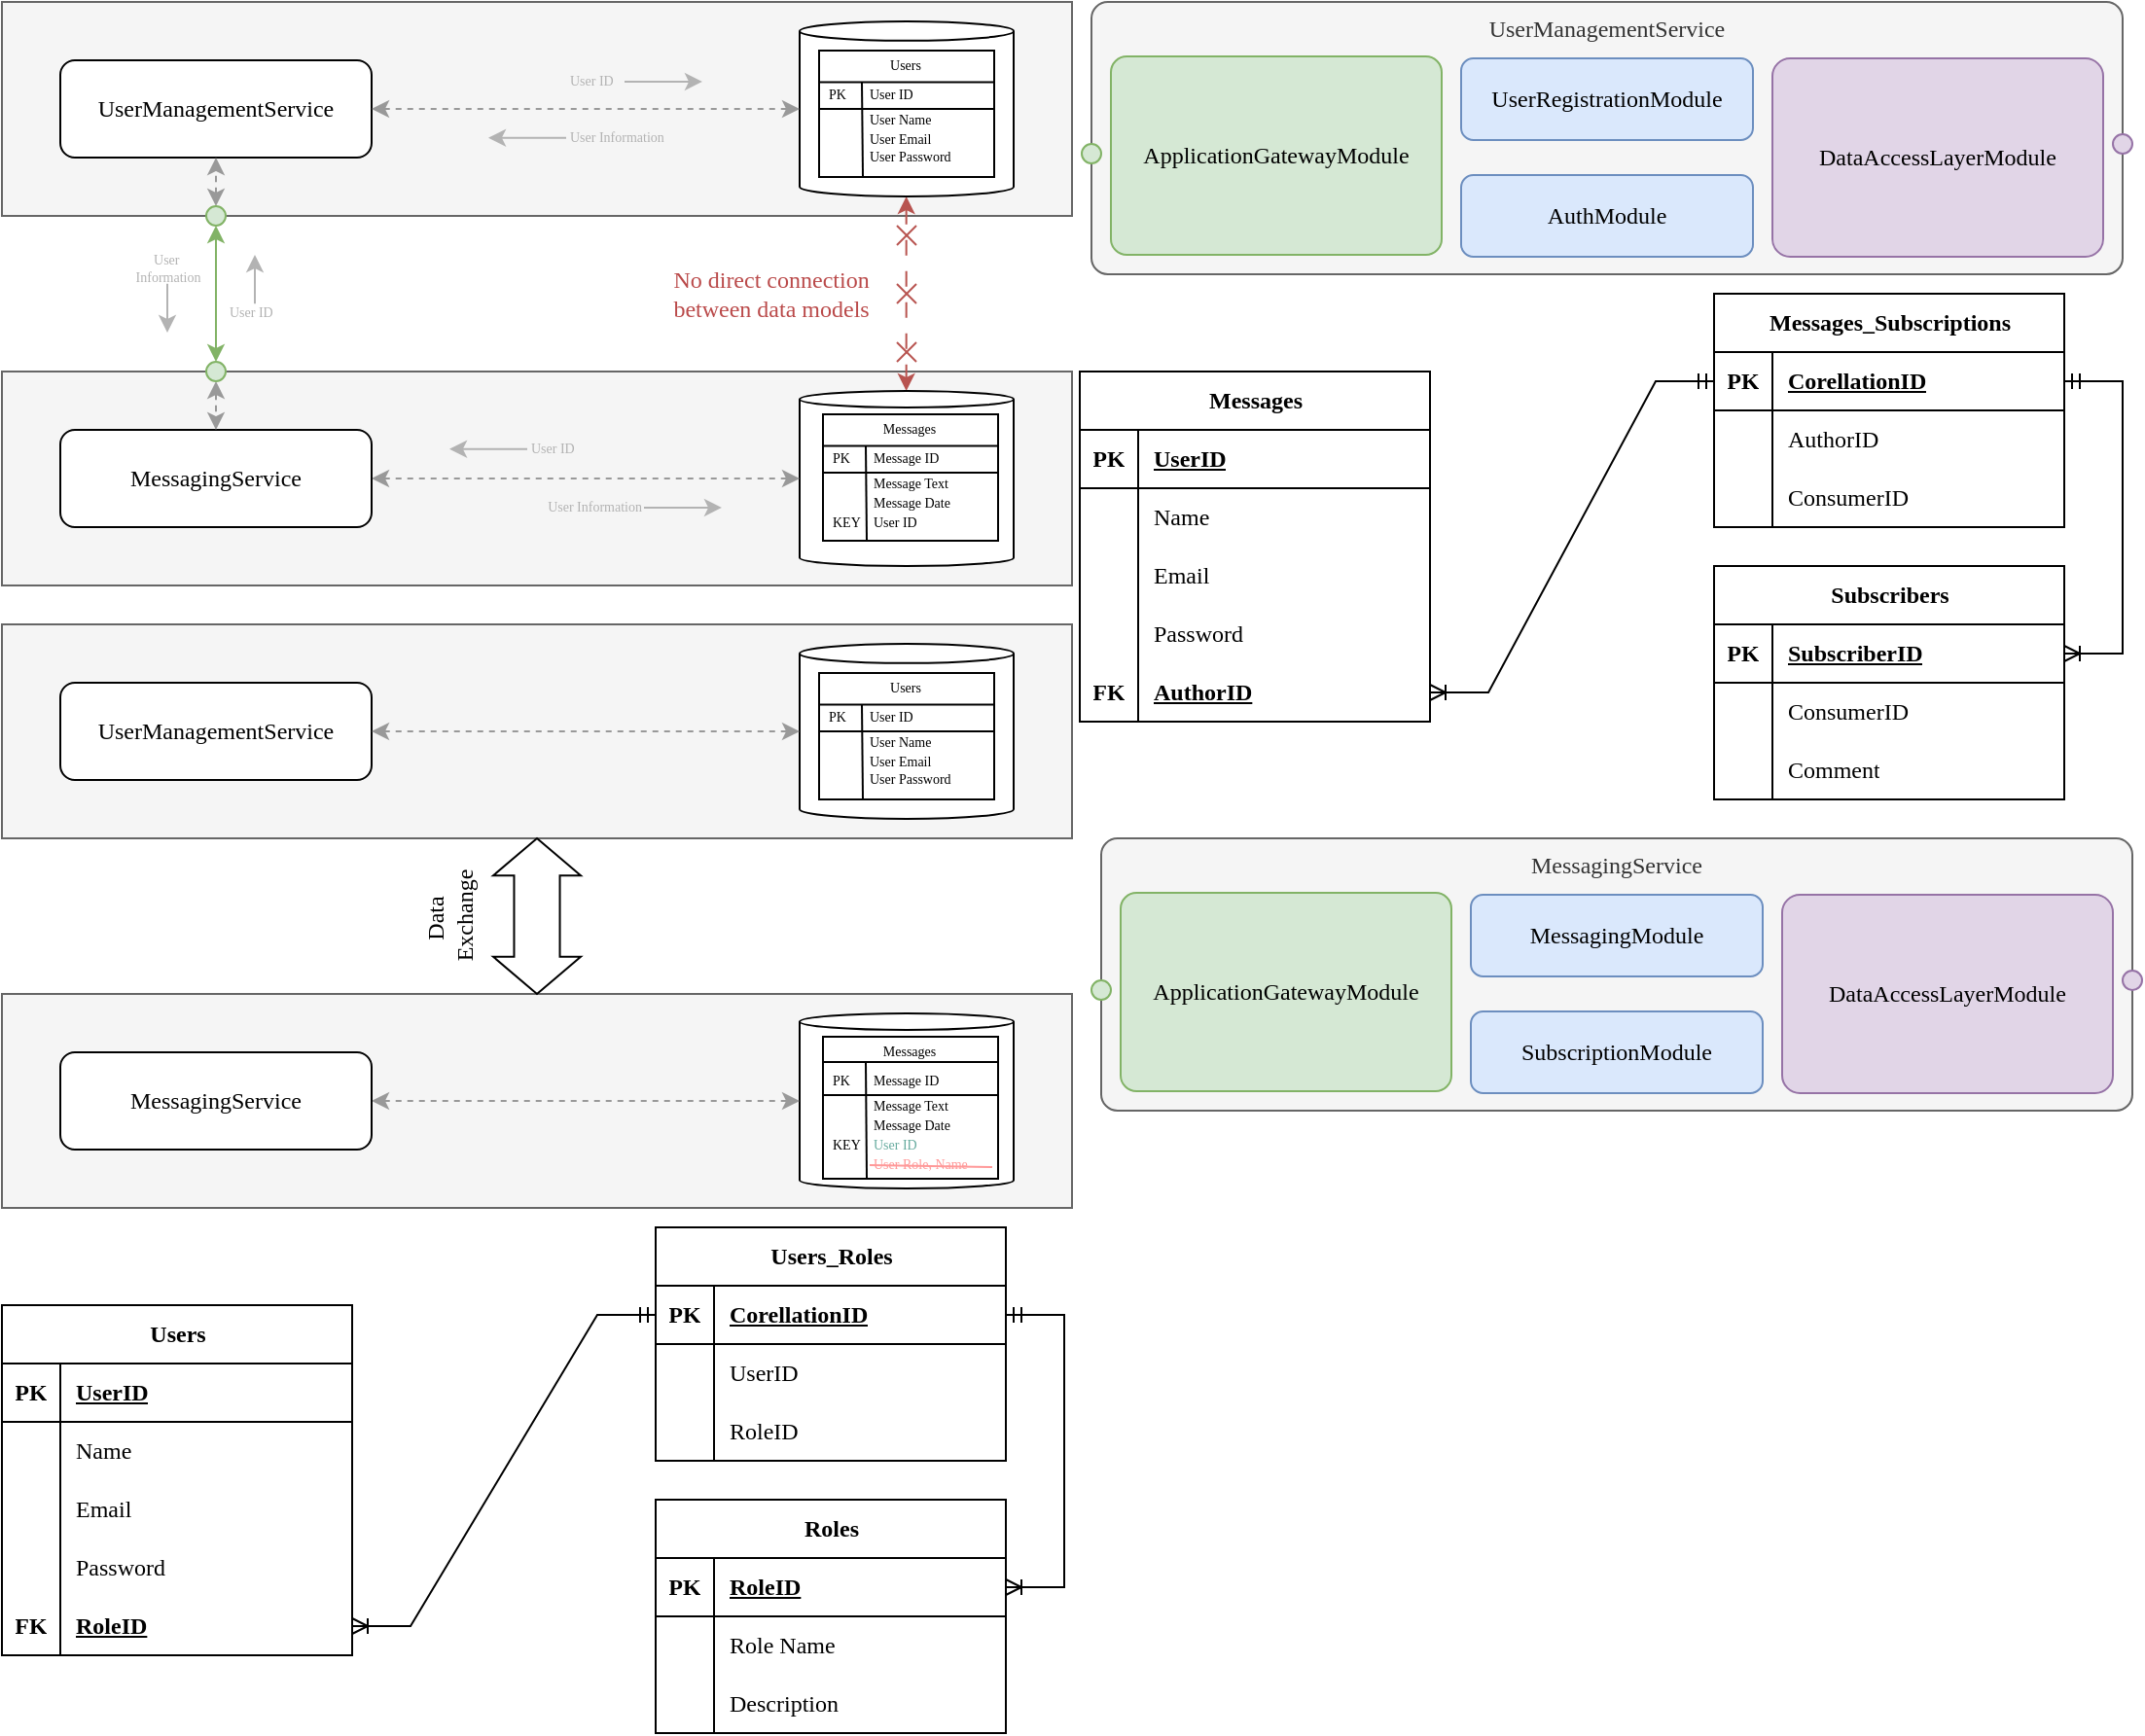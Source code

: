 <mxfile version="24.5.3" type="device">
  <diagram name="Page-1" id="G7e4yzpGS1BnXau_BBzK">
    <mxGraphModel dx="957" dy="579" grid="1" gridSize="10" guides="1" tooltips="1" connect="1" arrows="1" fold="1" page="1" pageScale="1" pageWidth="1100" pageHeight="850" math="0" shadow="0">
      <root>
        <mxCell id="0" />
        <mxCell id="1" parent="0" />
        <mxCell id="PNOM8t6g6F2ZsMxSrsSq-2" value="" style="rounded=0;whiteSpace=wrap;html=1;fillColor=#f5f5f5;fontColor=#333333;strokeColor=#666666;fontFamily=Styrene B Trial;" vertex="1" parent="1">
          <mxGeometry width="550" height="110" as="geometry" />
        </mxCell>
        <mxCell id="PNOM8t6g6F2ZsMxSrsSq-3" value="" style="rounded=0;whiteSpace=wrap;html=1;fillColor=#f5f5f5;fontColor=#333333;strokeColor=#666666;fontFamily=Styrene B Trial;" vertex="1" parent="1">
          <mxGeometry y="190" width="550" height="110" as="geometry" />
        </mxCell>
        <mxCell id="PNOM8t6g6F2ZsMxSrsSq-10" style="edgeStyle=orthogonalEdgeStyle;rounded=0;orthogonalLoop=1;jettySize=auto;html=1;startArrow=classic;startFill=1;dashed=1;dashPattern=8 8;fillColor=#f8cecc;strokeColor=#b85450;fontFamily=Styrene B Trial;" edge="1" parent="1">
          <mxGeometry relative="1" as="geometry">
            <mxPoint x="464.83" y="100" as="sourcePoint" />
            <mxPoint x="464.83" y="200" as="targetPoint" />
          </mxGeometry>
        </mxCell>
        <mxCell id="PNOM8t6g6F2ZsMxSrsSq-4" value="" style="shape=cylinder3;whiteSpace=wrap;html=1;boundedLbl=1;backgroundOutline=1;size=4.966;fontFamily=Styrene B Trial;" vertex="1" parent="1">
          <mxGeometry x="410" y="10" width="110" height="90" as="geometry" />
        </mxCell>
        <mxCell id="PNOM8t6g6F2ZsMxSrsSq-5" value="" style="shape=cylinder3;whiteSpace=wrap;html=1;boundedLbl=1;backgroundOutline=1;size=4.276;fontFamily=Styrene B Trial;" vertex="1" parent="1">
          <mxGeometry x="410" y="200" width="110" height="90" as="geometry" />
        </mxCell>
        <mxCell id="PNOM8t6g6F2ZsMxSrsSq-6" value="UserManagementService" style="rounded=1;whiteSpace=wrap;html=1;fontFamily=Styrene B Trial;" vertex="1" parent="1">
          <mxGeometry x="30" y="30" width="160" height="50" as="geometry" />
        </mxCell>
        <mxCell id="PNOM8t6g6F2ZsMxSrsSq-8" style="edgeStyle=orthogonalEdgeStyle;rounded=0;orthogonalLoop=1;jettySize=auto;html=1;startArrow=classic;startFill=1;fontFamily=Styrene B Trial;fillColor=#f5f5f5;strokeColor=#999999;dashed=1;" edge="1" parent="1" source="PNOM8t6g6F2ZsMxSrsSq-7" target="PNOM8t6g6F2ZsMxSrsSq-5">
          <mxGeometry relative="1" as="geometry" />
        </mxCell>
        <mxCell id="PNOM8t6g6F2ZsMxSrsSq-7" value="MessagingService" style="rounded=1;whiteSpace=wrap;html=1;fontFamily=Styrene B Trial;" vertex="1" parent="1">
          <mxGeometry x="30" y="220" width="160" height="50" as="geometry" />
        </mxCell>
        <mxCell id="PNOM8t6g6F2ZsMxSrsSq-9" style="edgeStyle=orthogonalEdgeStyle;rounded=0;orthogonalLoop=1;jettySize=auto;html=1;entryX=0;entryY=0.5;entryDx=0;entryDy=0;entryPerimeter=0;startArrow=classic;startFill=1;fontFamily=Styrene B Trial;fillColor=#f5f5f5;strokeColor=#999999;dashed=1;" edge="1" parent="1" source="PNOM8t6g6F2ZsMxSrsSq-6" target="PNOM8t6g6F2ZsMxSrsSq-4">
          <mxGeometry relative="1" as="geometry" />
        </mxCell>
        <mxCell id="PNOM8t6g6F2ZsMxSrsSq-13" value="" style="group;fillColor=none;strokeColor=none;fontFamily=Styrene B Trial;" vertex="1" connectable="0" parent="1">
          <mxGeometry x="460" y="115" width="10" height="10" as="geometry" />
        </mxCell>
        <mxCell id="PNOM8t6g6F2ZsMxSrsSq-11" value="" style="endArrow=none;html=1;rounded=0;fillColor=#f8cecc;strokeColor=#b85450;fontFamily=Styrene B Trial;" edge="1" parent="PNOM8t6g6F2ZsMxSrsSq-13">
          <mxGeometry width="50" height="50" relative="1" as="geometry">
            <mxPoint y="10" as="sourcePoint" />
            <mxPoint x="10" as="targetPoint" />
            <Array as="points">
              <mxPoint y="10" />
            </Array>
          </mxGeometry>
        </mxCell>
        <mxCell id="PNOM8t6g6F2ZsMxSrsSq-12" value="" style="endArrow=none;html=1;rounded=0;fillColor=#f8cecc;strokeColor=#b85450;fontFamily=Styrene B Trial;" edge="1" parent="PNOM8t6g6F2ZsMxSrsSq-13">
          <mxGeometry width="50" height="50" relative="1" as="geometry">
            <mxPoint as="sourcePoint" />
            <mxPoint x="10" y="10" as="targetPoint" />
          </mxGeometry>
        </mxCell>
        <mxCell id="PNOM8t6g6F2ZsMxSrsSq-14" value="" style="group;fillColor=none;strokeColor=none;fontFamily=Styrene B Trial;" vertex="1" connectable="0" parent="1">
          <mxGeometry x="460" y="145" width="10" height="10" as="geometry" />
        </mxCell>
        <mxCell id="PNOM8t6g6F2ZsMxSrsSq-15" value="" style="endArrow=none;html=1;rounded=0;fillColor=#f8cecc;strokeColor=#b85450;fontFamily=Styrene B Trial;" edge="1" parent="PNOM8t6g6F2ZsMxSrsSq-14">
          <mxGeometry width="50" height="50" relative="1" as="geometry">
            <mxPoint y="10" as="sourcePoint" />
            <mxPoint x="10" as="targetPoint" />
            <Array as="points">
              <mxPoint y="10" />
            </Array>
          </mxGeometry>
        </mxCell>
        <mxCell id="PNOM8t6g6F2ZsMxSrsSq-16" value="" style="endArrow=none;html=1;rounded=0;fillColor=#f8cecc;strokeColor=#b85450;fontFamily=Styrene B Trial;" edge="1" parent="PNOM8t6g6F2ZsMxSrsSq-14">
          <mxGeometry width="50" height="50" relative="1" as="geometry">
            <mxPoint as="sourcePoint" />
            <mxPoint x="10" y="10" as="targetPoint" />
          </mxGeometry>
        </mxCell>
        <mxCell id="PNOM8t6g6F2ZsMxSrsSq-17" value="" style="group;fillColor=none;strokeColor=none;fontFamily=Styrene B Trial;" vertex="1" connectable="0" parent="1">
          <mxGeometry x="460" y="175" width="10" height="10" as="geometry" />
        </mxCell>
        <mxCell id="PNOM8t6g6F2ZsMxSrsSq-18" value="" style="endArrow=none;html=1;rounded=0;fillColor=#f8cecc;strokeColor=#b85450;fontFamily=Styrene B Trial;" edge="1" parent="PNOM8t6g6F2ZsMxSrsSq-17">
          <mxGeometry width="50" height="50" relative="1" as="geometry">
            <mxPoint y="10" as="sourcePoint" />
            <mxPoint x="10" as="targetPoint" />
            <Array as="points">
              <mxPoint y="10" />
            </Array>
          </mxGeometry>
        </mxCell>
        <mxCell id="PNOM8t6g6F2ZsMxSrsSq-19" value="" style="endArrow=none;html=1;rounded=0;fillColor=#f8cecc;strokeColor=#b85450;fontFamily=Styrene B Trial;" edge="1" parent="PNOM8t6g6F2ZsMxSrsSq-17">
          <mxGeometry width="50" height="50" relative="1" as="geometry">
            <mxPoint as="sourcePoint" />
            <mxPoint x="10" y="10" as="targetPoint" />
          </mxGeometry>
        </mxCell>
        <mxCell id="PNOM8t6g6F2ZsMxSrsSq-20" value="&lt;font&gt;No direct connection&lt;/font&gt;&lt;div&gt;&lt;font&gt;between data models&lt;/font&gt;&lt;/div&gt;" style="text;html=1;align=center;verticalAlign=middle;resizable=0;points=[];autosize=1;strokeColor=none;fillColor=none;fontColor=#BA4A4A;fontFamily=Styrene B Trial;" vertex="1" parent="1">
          <mxGeometry x="320" y="130" width="150" height="40" as="geometry" />
        </mxCell>
        <mxCell id="PNOM8t6g6F2ZsMxSrsSq-72" style="edgeStyle=orthogonalEdgeStyle;rounded=0;orthogonalLoop=1;jettySize=auto;html=1;entryX=0.5;entryY=0;entryDx=0;entryDy=0;startArrow=classic;startFill=1;fillColor=#d5e8d4;strokeColor=#82b366;" edge="1" parent="1" source="PNOM8t6g6F2ZsMxSrsSq-21" target="PNOM8t6g6F2ZsMxSrsSq-22">
          <mxGeometry relative="1" as="geometry" />
        </mxCell>
        <mxCell id="PNOM8t6g6F2ZsMxSrsSq-74" style="edgeStyle=orthogonalEdgeStyle;rounded=0;orthogonalLoop=1;jettySize=auto;html=1;entryX=0.5;entryY=1;entryDx=0;entryDy=0;dashed=1;startArrow=classic;startFill=1;fillColor=#f5f5f5;strokeColor=#999999;" edge="1" parent="1" source="PNOM8t6g6F2ZsMxSrsSq-21" target="PNOM8t6g6F2ZsMxSrsSq-6">
          <mxGeometry relative="1" as="geometry" />
        </mxCell>
        <mxCell id="PNOM8t6g6F2ZsMxSrsSq-21" value="" style="ellipse;whiteSpace=wrap;html=1;aspect=fixed;fontFamily=Styrene B Trial;fillColor=#d5e8d4;strokeColor=#82b366;" vertex="1" parent="1">
          <mxGeometry x="105" y="105" width="10" height="10" as="geometry" />
        </mxCell>
        <mxCell id="PNOM8t6g6F2ZsMxSrsSq-73" style="edgeStyle=orthogonalEdgeStyle;rounded=0;orthogonalLoop=1;jettySize=auto;html=1;dashed=1;startArrow=classic;startFill=1;fillColor=#f5f5f5;strokeColor=#999999;" edge="1" parent="1" source="PNOM8t6g6F2ZsMxSrsSq-22" target="PNOM8t6g6F2ZsMxSrsSq-7">
          <mxGeometry relative="1" as="geometry" />
        </mxCell>
        <mxCell id="PNOM8t6g6F2ZsMxSrsSq-22" value="" style="ellipse;whiteSpace=wrap;html=1;aspect=fixed;fontFamily=Styrene B Trial;fillColor=#d5e8d4;strokeColor=#82b366;" vertex="1" parent="1">
          <mxGeometry x="105" y="185" width="10" height="10" as="geometry" />
        </mxCell>
        <mxCell id="PNOM8t6g6F2ZsMxSrsSq-50" value="" style="rounded=0;whiteSpace=wrap;html=1;" vertex="1" parent="1">
          <mxGeometry x="420" y="25" width="90" height="65" as="geometry" />
        </mxCell>
        <mxCell id="PNOM8t6g6F2ZsMxSrsSq-52" value="" style="endArrow=none;html=1;rounded=0;exitX=0.25;exitY=1;exitDx=0;exitDy=0;" edge="1" parent="1" source="PNOM8t6g6F2ZsMxSrsSq-50">
          <mxGeometry width="50" height="50" relative="1" as="geometry">
            <mxPoint x="370" y="190" as="sourcePoint" />
            <mxPoint x="442" y="41" as="targetPoint" />
          </mxGeometry>
        </mxCell>
        <mxCell id="PNOM8t6g6F2ZsMxSrsSq-53" value="" style="endArrow=none;html=1;rounded=0;entryX=0;entryY=0.25;entryDx=0;entryDy=0;exitX=1;exitY=0.25;exitDx=0;exitDy=0;" edge="1" parent="1" source="PNOM8t6g6F2ZsMxSrsSq-50" target="PNOM8t6g6F2ZsMxSrsSq-50">
          <mxGeometry width="50" height="50" relative="1" as="geometry">
            <mxPoint x="453" y="100" as="sourcePoint" />
            <mxPoint x="453" y="35" as="targetPoint" />
          </mxGeometry>
        </mxCell>
        <mxCell id="PNOM8t6g6F2ZsMxSrsSq-54" value="" style="endArrow=none;html=1;rounded=0;entryX=0;entryY=0.25;entryDx=0;entryDy=0;exitX=1;exitY=0.25;exitDx=0;exitDy=0;" edge="1" parent="1">
          <mxGeometry width="50" height="50" relative="1" as="geometry">
            <mxPoint x="510" y="54.97" as="sourcePoint" />
            <mxPoint x="420" y="54.97" as="targetPoint" />
          </mxGeometry>
        </mxCell>
        <mxCell id="PNOM8t6g6F2ZsMxSrsSq-55" value="Users" style="text;html=1;align=center;verticalAlign=middle;resizable=0;points=[];autosize=1;strokeColor=none;fillColor=none;fontSize=7;fontFamily=Styrene B Trial;" vertex="1" parent="1">
          <mxGeometry x="444" y="23" width="40" height="20" as="geometry" />
        </mxCell>
        <mxCell id="PNOM8t6g6F2ZsMxSrsSq-56" value="User ID" style="text;html=1;align=left;verticalAlign=middle;resizable=0;points=[];autosize=1;strokeColor=none;fillColor=none;fontSize=7;fontFamily=Styrene B Trial;" vertex="1" parent="1">
          <mxGeometry x="444" y="38" width="50" height="20" as="geometry" />
        </mxCell>
        <mxCell id="PNOM8t6g6F2ZsMxSrsSq-57" value="User Name" style="text;html=1;align=left;verticalAlign=middle;resizable=0;points=[];autosize=1;strokeColor=none;fillColor=none;fontSize=7;fontFamily=Styrene B Trial;" vertex="1" parent="1">
          <mxGeometry x="444" y="51" width="60" height="20" as="geometry" />
        </mxCell>
        <mxCell id="PNOM8t6g6F2ZsMxSrsSq-58" value="User Email" style="text;html=1;align=left;verticalAlign=middle;resizable=0;points=[];autosize=1;strokeColor=none;fillColor=none;fontSize=7;fontFamily=Styrene B Trial;" vertex="1" parent="1">
          <mxGeometry x="444" y="61" width="60" height="20" as="geometry" />
        </mxCell>
        <mxCell id="PNOM8t6g6F2ZsMxSrsSq-59" value="User Password" style="text;html=1;align=left;verticalAlign=middle;resizable=0;points=[];autosize=1;strokeColor=none;fillColor=none;fontSize=7;fontFamily=Styrene B Trial;" vertex="1" parent="1">
          <mxGeometry x="444" y="70" width="80" height="20" as="geometry" />
        </mxCell>
        <mxCell id="PNOM8t6g6F2ZsMxSrsSq-60" value="PK" style="text;html=1;align=left;verticalAlign=middle;resizable=0;points=[];autosize=1;strokeColor=none;fillColor=none;fontSize=7;fontFamily=Styrene B Trial;" vertex="1" parent="1">
          <mxGeometry x="423" y="38" width="30" height="20" as="geometry" />
        </mxCell>
        <mxCell id="PNOM8t6g6F2ZsMxSrsSq-61" value="" style="rounded=0;whiteSpace=wrap;html=1;" vertex="1" parent="1">
          <mxGeometry x="422" y="212" width="90" height="65" as="geometry" />
        </mxCell>
        <mxCell id="PNOM8t6g6F2ZsMxSrsSq-62" value="" style="endArrow=none;html=1;rounded=0;exitX=0.25;exitY=1;exitDx=0;exitDy=0;" edge="1" parent="1" source="PNOM8t6g6F2ZsMxSrsSq-61">
          <mxGeometry width="50" height="50" relative="1" as="geometry">
            <mxPoint x="372" y="377" as="sourcePoint" />
            <mxPoint x="444" y="228" as="targetPoint" />
          </mxGeometry>
        </mxCell>
        <mxCell id="PNOM8t6g6F2ZsMxSrsSq-63" value="" style="endArrow=none;html=1;rounded=0;entryX=0;entryY=0.25;entryDx=0;entryDy=0;exitX=1;exitY=0.25;exitDx=0;exitDy=0;" edge="1" parent="1" source="PNOM8t6g6F2ZsMxSrsSq-61" target="PNOM8t6g6F2ZsMxSrsSq-61">
          <mxGeometry width="50" height="50" relative="1" as="geometry">
            <mxPoint x="455" y="287" as="sourcePoint" />
            <mxPoint x="455" y="222" as="targetPoint" />
          </mxGeometry>
        </mxCell>
        <mxCell id="PNOM8t6g6F2ZsMxSrsSq-64" value="" style="endArrow=none;html=1;rounded=0;entryX=0;entryY=0.25;entryDx=0;entryDy=0;exitX=1;exitY=0.25;exitDx=0;exitDy=0;" edge="1" parent="1">
          <mxGeometry width="50" height="50" relative="1" as="geometry">
            <mxPoint x="512" y="241.97" as="sourcePoint" />
            <mxPoint x="422" y="241.97" as="targetPoint" />
          </mxGeometry>
        </mxCell>
        <mxCell id="PNOM8t6g6F2ZsMxSrsSq-65" value="Messages" style="text;html=1;align=center;verticalAlign=middle;resizable=0;points=[];autosize=1;strokeColor=none;fillColor=none;fontSize=7;fontFamily=Styrene B Trial;" vertex="1" parent="1">
          <mxGeometry x="436" y="210" width="60" height="20" as="geometry" />
        </mxCell>
        <mxCell id="PNOM8t6g6F2ZsMxSrsSq-66" value="Message ID" style="text;html=1;align=left;verticalAlign=middle;resizable=0;points=[];autosize=1;strokeColor=none;fillColor=none;fontSize=7;fontFamily=Styrene B Trial;" vertex="1" parent="1">
          <mxGeometry x="446" y="225" width="60" height="20" as="geometry" />
        </mxCell>
        <mxCell id="PNOM8t6g6F2ZsMxSrsSq-67" value="Message Text" style="text;html=1;align=left;verticalAlign=middle;resizable=0;points=[];autosize=1;strokeColor=none;fillColor=none;fontSize=7;fontFamily=Styrene B Trial;" vertex="1" parent="1">
          <mxGeometry x="446" y="238" width="70" height="20" as="geometry" />
        </mxCell>
        <mxCell id="PNOM8t6g6F2ZsMxSrsSq-68" value="Message Date" style="text;html=1;align=left;verticalAlign=middle;resizable=0;points=[];autosize=1;strokeColor=none;fillColor=none;fontSize=7;fontFamily=Styrene B Trial;" vertex="1" parent="1">
          <mxGeometry x="446" y="248" width="70" height="20" as="geometry" />
        </mxCell>
        <mxCell id="PNOM8t6g6F2ZsMxSrsSq-69" value="User ID" style="text;html=1;align=left;verticalAlign=middle;resizable=0;points=[];autosize=1;strokeColor=none;fillColor=none;fontSize=7;fontFamily=Styrene B Trial;" vertex="1" parent="1">
          <mxGeometry x="446" y="258" width="50" height="20" as="geometry" />
        </mxCell>
        <mxCell id="PNOM8t6g6F2ZsMxSrsSq-70" value="PK" style="text;html=1;align=left;verticalAlign=middle;resizable=0;points=[];autosize=1;strokeColor=none;fillColor=none;fontSize=7;fontFamily=Styrene B Trial;" vertex="1" parent="1">
          <mxGeometry x="425" y="225" width="30" height="20" as="geometry" />
        </mxCell>
        <mxCell id="PNOM8t6g6F2ZsMxSrsSq-71" value="KEY" style="text;html=1;align=left;verticalAlign=middle;resizable=0;points=[];autosize=1;strokeColor=none;fillColor=none;fontSize=7;fontFamily=Styrene B Trial;" vertex="1" parent="1">
          <mxGeometry x="425" y="258" width="40" height="20" as="geometry" />
        </mxCell>
        <mxCell id="PNOM8t6g6F2ZsMxSrsSq-77" value="User ID" style="text;html=1;align=left;verticalAlign=middle;resizable=0;points=[];autosize=1;strokeColor=none;fillColor=none;fontSize=7;fontFamily=Styrene B Trial;fontColor=#B3B3B3;" vertex="1" parent="1">
          <mxGeometry x="270" y="220" width="50" height="20" as="geometry" />
        </mxCell>
        <mxCell id="PNOM8t6g6F2ZsMxSrsSq-79" value="" style="endArrow=classic;html=1;rounded=0;strokeColor=#B3B3B3;" edge="1" parent="1">
          <mxGeometry width="50" height="50" relative="1" as="geometry">
            <mxPoint x="270" y="229.83" as="sourcePoint" />
            <mxPoint x="230" y="229.83" as="targetPoint" />
          </mxGeometry>
        </mxCell>
        <mxCell id="PNOM8t6g6F2ZsMxSrsSq-80" value="User ID" style="text;html=1;align=left;verticalAlign=middle;resizable=0;points=[];autosize=1;strokeColor=none;fillColor=none;fontSize=7;fontFamily=Styrene B Trial;fontColor=#B3B3B3;" vertex="1" parent="1">
          <mxGeometry x="115" y="150" width="50" height="20" as="geometry" />
        </mxCell>
        <mxCell id="PNOM8t6g6F2ZsMxSrsSq-81" value="" style="endArrow=classic;html=1;rounded=0;strokeColor=#B3B3B3;" edge="1" parent="1">
          <mxGeometry width="50" height="50" relative="1" as="geometry">
            <mxPoint x="130" y="155.17" as="sourcePoint" />
            <mxPoint x="130" y="130" as="targetPoint" />
          </mxGeometry>
        </mxCell>
        <mxCell id="PNOM8t6g6F2ZsMxSrsSq-82" value="User ID" style="text;html=1;align=left;verticalAlign=middle;resizable=0;points=[];autosize=1;strokeColor=none;fillColor=none;fontSize=7;fontFamily=Styrene B Trial;fontColor=#B3B3B3;" vertex="1" parent="1">
          <mxGeometry x="290" y="31" width="50" height="20" as="geometry" />
        </mxCell>
        <mxCell id="PNOM8t6g6F2ZsMxSrsSq-83" value="" style="endArrow=none;html=1;rounded=0;strokeColor=#B3B3B3;startArrow=classic;startFill=1;endFill=0;" edge="1" parent="1">
          <mxGeometry width="50" height="50" relative="1" as="geometry">
            <mxPoint x="360" y="40.97" as="sourcePoint" />
            <mxPoint x="320" y="40.97" as="targetPoint" />
          </mxGeometry>
        </mxCell>
        <mxCell id="PNOM8t6g6F2ZsMxSrsSq-85" value="User Information" style="text;html=1;align=left;verticalAlign=middle;resizable=0;points=[];autosize=1;strokeColor=none;fillColor=none;fontSize=7;fontFamily=Styrene B Trial;fontColor=#B3B3B3;" vertex="1" parent="1">
          <mxGeometry x="290" y="60" width="80" height="20" as="geometry" />
        </mxCell>
        <mxCell id="PNOM8t6g6F2ZsMxSrsSq-86" value="" style="endArrow=classic;html=1;rounded=0;strokeColor=#B3B3B3;" edge="1" parent="1">
          <mxGeometry width="50" height="50" relative="1" as="geometry">
            <mxPoint x="290" y="69.83" as="sourcePoint" />
            <mxPoint x="250" y="69.83" as="targetPoint" />
          </mxGeometry>
        </mxCell>
        <mxCell id="PNOM8t6g6F2ZsMxSrsSq-87" value="User Information" style="text;html=1;align=right;verticalAlign=middle;resizable=0;points=[];autosize=1;strokeColor=none;fillColor=none;fontSize=7;fontFamily=Styrene B Trial;fontColor=#B3B3B3;" vertex="1" parent="1">
          <mxGeometry x="250" y="250" width="80" height="20" as="geometry" />
        </mxCell>
        <mxCell id="PNOM8t6g6F2ZsMxSrsSq-88" value="" style="endArrow=none;html=1;rounded=0;strokeColor=#B3B3B3;startArrow=classic;startFill=1;endFill=0;" edge="1" parent="1">
          <mxGeometry width="50" height="50" relative="1" as="geometry">
            <mxPoint x="370" y="259.97" as="sourcePoint" />
            <mxPoint x="330" y="259.97" as="targetPoint" />
          </mxGeometry>
        </mxCell>
        <mxCell id="PNOM8t6g6F2ZsMxSrsSq-89" value="User&amp;nbsp;&lt;div&gt;Information&lt;/div&gt;" style="text;html=1;align=center;verticalAlign=middle;resizable=0;points=[];autosize=1;strokeColor=none;fillColor=none;fontSize=7;fontFamily=Styrene B Trial;fontColor=#B3B3B3;" vertex="1" parent="1">
          <mxGeometry x="55" y="122.42" width="60" height="30" as="geometry" />
        </mxCell>
        <mxCell id="PNOM8t6g6F2ZsMxSrsSq-90" value="" style="endArrow=none;html=1;rounded=0;strokeColor=#B3B3B3;startArrow=classic;startFill=1;endFill=0;" edge="1" parent="1">
          <mxGeometry width="50" height="50" relative="1" as="geometry">
            <mxPoint x="85" y="170" as="sourcePoint" />
            <mxPoint x="85" y="144.83" as="targetPoint" />
          </mxGeometry>
        </mxCell>
        <mxCell id="PNOM8t6g6F2ZsMxSrsSq-91" value="" style="rounded=0;whiteSpace=wrap;html=1;fillColor=#f5f5f5;fontColor=#333333;strokeColor=#666666;fontFamily=Styrene B Trial;" vertex="1" parent="1">
          <mxGeometry y="320" width="550" height="110" as="geometry" />
        </mxCell>
        <mxCell id="PNOM8t6g6F2ZsMxSrsSq-92" value="" style="rounded=0;whiteSpace=wrap;html=1;fillColor=#f5f5f5;fontColor=#333333;strokeColor=#666666;fontFamily=Styrene B Trial;" vertex="1" parent="1">
          <mxGeometry y="510" width="550" height="110" as="geometry" />
        </mxCell>
        <mxCell id="PNOM8t6g6F2ZsMxSrsSq-94" value="" style="shape=cylinder3;whiteSpace=wrap;html=1;boundedLbl=1;backgroundOutline=1;size=4.966;fontFamily=Styrene B Trial;" vertex="1" parent="1">
          <mxGeometry x="410" y="330" width="110" height="90" as="geometry" />
        </mxCell>
        <mxCell id="PNOM8t6g6F2ZsMxSrsSq-95" value="" style="shape=cylinder3;whiteSpace=wrap;html=1;boundedLbl=1;backgroundOutline=1;size=4.276;fontFamily=Styrene B Trial;" vertex="1" parent="1">
          <mxGeometry x="410" y="520" width="110" height="90" as="geometry" />
        </mxCell>
        <mxCell id="PNOM8t6g6F2ZsMxSrsSq-96" value="UserManagementService" style="rounded=1;whiteSpace=wrap;html=1;fontFamily=Styrene B Trial;" vertex="1" parent="1">
          <mxGeometry x="30" y="350" width="160" height="50" as="geometry" />
        </mxCell>
        <mxCell id="PNOM8t6g6F2ZsMxSrsSq-97" style="edgeStyle=orthogonalEdgeStyle;rounded=0;orthogonalLoop=1;jettySize=auto;html=1;startArrow=classic;startFill=1;fontFamily=Styrene B Trial;fillColor=#f5f5f5;strokeColor=#999999;dashed=1;" edge="1" source="PNOM8t6g6F2ZsMxSrsSq-98" target="PNOM8t6g6F2ZsMxSrsSq-95" parent="1">
          <mxGeometry relative="1" as="geometry" />
        </mxCell>
        <mxCell id="PNOM8t6g6F2ZsMxSrsSq-98" value="MessagingService" style="rounded=1;whiteSpace=wrap;html=1;fontFamily=Styrene B Trial;" vertex="1" parent="1">
          <mxGeometry x="30" y="540" width="160" height="50" as="geometry" />
        </mxCell>
        <mxCell id="PNOM8t6g6F2ZsMxSrsSq-99" style="edgeStyle=orthogonalEdgeStyle;rounded=0;orthogonalLoop=1;jettySize=auto;html=1;entryX=0;entryY=0.5;entryDx=0;entryDy=0;entryPerimeter=0;startArrow=classic;startFill=1;fontFamily=Styrene B Trial;fillColor=#f5f5f5;strokeColor=#999999;dashed=1;" edge="1" source="PNOM8t6g6F2ZsMxSrsSq-96" target="PNOM8t6g6F2ZsMxSrsSq-94" parent="1">
          <mxGeometry relative="1" as="geometry" />
        </mxCell>
        <mxCell id="PNOM8t6g6F2ZsMxSrsSq-115" value="" style="rounded=0;whiteSpace=wrap;html=1;" vertex="1" parent="1">
          <mxGeometry x="420" y="345" width="90" height="65" as="geometry" />
        </mxCell>
        <mxCell id="PNOM8t6g6F2ZsMxSrsSq-116" value="" style="endArrow=none;html=1;rounded=0;exitX=0.25;exitY=1;exitDx=0;exitDy=0;" edge="1" source="PNOM8t6g6F2ZsMxSrsSq-115" parent="1">
          <mxGeometry width="50" height="50" relative="1" as="geometry">
            <mxPoint x="370" y="510" as="sourcePoint" />
            <mxPoint x="442" y="361" as="targetPoint" />
          </mxGeometry>
        </mxCell>
        <mxCell id="PNOM8t6g6F2ZsMxSrsSq-117" value="" style="endArrow=none;html=1;rounded=0;entryX=0;entryY=0.25;entryDx=0;entryDy=0;exitX=1;exitY=0.25;exitDx=0;exitDy=0;" edge="1" source="PNOM8t6g6F2ZsMxSrsSq-115" target="PNOM8t6g6F2ZsMxSrsSq-115" parent="1">
          <mxGeometry width="50" height="50" relative="1" as="geometry">
            <mxPoint x="453" y="420" as="sourcePoint" />
            <mxPoint x="453" y="355" as="targetPoint" />
          </mxGeometry>
        </mxCell>
        <mxCell id="PNOM8t6g6F2ZsMxSrsSq-118" value="" style="endArrow=none;html=1;rounded=0;entryX=0;entryY=0.25;entryDx=0;entryDy=0;exitX=1;exitY=0.25;exitDx=0;exitDy=0;" edge="1" parent="1">
          <mxGeometry width="50" height="50" relative="1" as="geometry">
            <mxPoint x="510" y="374.97" as="sourcePoint" />
            <mxPoint x="420" y="374.97" as="targetPoint" />
          </mxGeometry>
        </mxCell>
        <mxCell id="PNOM8t6g6F2ZsMxSrsSq-119" value="Users" style="text;html=1;align=center;verticalAlign=middle;resizable=0;points=[];autosize=1;strokeColor=none;fillColor=none;fontSize=7;fontFamily=Styrene B Trial;" vertex="1" parent="1">
          <mxGeometry x="444" y="343" width="40" height="20" as="geometry" />
        </mxCell>
        <mxCell id="PNOM8t6g6F2ZsMxSrsSq-120" value="User ID" style="text;html=1;align=left;verticalAlign=middle;resizable=0;points=[];autosize=1;strokeColor=none;fillColor=none;fontSize=7;fontFamily=Styrene B Trial;" vertex="1" parent="1">
          <mxGeometry x="444" y="358" width="50" height="20" as="geometry" />
        </mxCell>
        <mxCell id="PNOM8t6g6F2ZsMxSrsSq-121" value="User Name" style="text;html=1;align=left;verticalAlign=middle;resizable=0;points=[];autosize=1;strokeColor=none;fillColor=none;fontSize=7;fontFamily=Styrene B Trial;" vertex="1" parent="1">
          <mxGeometry x="444" y="371" width="60" height="20" as="geometry" />
        </mxCell>
        <mxCell id="PNOM8t6g6F2ZsMxSrsSq-122" value="User Email" style="text;html=1;align=left;verticalAlign=middle;resizable=0;points=[];autosize=1;strokeColor=none;fillColor=none;fontSize=7;fontFamily=Styrene B Trial;" vertex="1" parent="1">
          <mxGeometry x="444" y="381" width="60" height="20" as="geometry" />
        </mxCell>
        <mxCell id="PNOM8t6g6F2ZsMxSrsSq-123" value="User Password" style="text;html=1;align=left;verticalAlign=middle;resizable=0;points=[];autosize=1;strokeColor=none;fillColor=none;fontSize=7;fontFamily=Styrene B Trial;" vertex="1" parent="1">
          <mxGeometry x="444" y="390" width="80" height="20" as="geometry" />
        </mxCell>
        <mxCell id="PNOM8t6g6F2ZsMxSrsSq-124" value="PK" style="text;html=1;align=left;verticalAlign=middle;resizable=0;points=[];autosize=1;strokeColor=none;fillColor=none;fontSize=7;fontFamily=Styrene B Trial;" vertex="1" parent="1">
          <mxGeometry x="423" y="358" width="30" height="20" as="geometry" />
        </mxCell>
        <mxCell id="PNOM8t6g6F2ZsMxSrsSq-125" value="" style="rounded=0;whiteSpace=wrap;html=1;" vertex="1" parent="1">
          <mxGeometry x="422" y="532" width="90" height="73" as="geometry" />
        </mxCell>
        <mxCell id="PNOM8t6g6F2ZsMxSrsSq-126" value="" style="endArrow=none;html=1;rounded=0;exitX=0.25;exitY=1;exitDx=0;exitDy=0;" edge="1" source="PNOM8t6g6F2ZsMxSrsSq-125" parent="1">
          <mxGeometry width="50" height="50" relative="1" as="geometry">
            <mxPoint x="372" y="697" as="sourcePoint" />
            <mxPoint x="444" y="545" as="targetPoint" />
          </mxGeometry>
        </mxCell>
        <mxCell id="PNOM8t6g6F2ZsMxSrsSq-127" value="" style="endArrow=none;html=1;rounded=0;" edge="1" parent="1">
          <mxGeometry width="50" height="50" relative="1" as="geometry">
            <mxPoint x="512" y="545" as="sourcePoint" />
            <mxPoint x="422" y="545" as="targetPoint" />
          </mxGeometry>
        </mxCell>
        <mxCell id="PNOM8t6g6F2ZsMxSrsSq-128" value="" style="endArrow=none;html=1;rounded=0;entryX=0;entryY=0.25;entryDx=0;entryDy=0;exitX=1;exitY=0.25;exitDx=0;exitDy=0;" edge="1" parent="1">
          <mxGeometry width="50" height="50" relative="1" as="geometry">
            <mxPoint x="512" y="561.97" as="sourcePoint" />
            <mxPoint x="422" y="561.97" as="targetPoint" />
          </mxGeometry>
        </mxCell>
        <mxCell id="PNOM8t6g6F2ZsMxSrsSq-129" value="Messages" style="text;html=1;align=center;verticalAlign=middle;resizable=0;points=[];autosize=1;strokeColor=none;fillColor=none;fontSize=7;fontFamily=Styrene B Trial;" vertex="1" parent="1">
          <mxGeometry x="436" y="530" width="60" height="20" as="geometry" />
        </mxCell>
        <mxCell id="PNOM8t6g6F2ZsMxSrsSq-130" value="Message ID" style="text;html=1;align=left;verticalAlign=middle;resizable=0;points=[];autosize=1;strokeColor=none;fillColor=none;fontSize=7;fontFamily=Styrene B Trial;" vertex="1" parent="1">
          <mxGeometry x="446" y="545" width="60" height="20" as="geometry" />
        </mxCell>
        <mxCell id="PNOM8t6g6F2ZsMxSrsSq-131" value="Message Text" style="text;html=1;align=left;verticalAlign=middle;resizable=0;points=[];autosize=1;strokeColor=none;fillColor=none;fontSize=7;fontFamily=Styrene B Trial;" vertex="1" parent="1">
          <mxGeometry x="446" y="558" width="70" height="20" as="geometry" />
        </mxCell>
        <mxCell id="PNOM8t6g6F2ZsMxSrsSq-132" value="Message Date" style="text;html=1;align=left;verticalAlign=middle;resizable=0;points=[];autosize=1;strokeColor=none;fillColor=none;fontSize=7;fontFamily=Styrene B Trial;" vertex="1" parent="1">
          <mxGeometry x="446" y="568" width="70" height="20" as="geometry" />
        </mxCell>
        <mxCell id="PNOM8t6g6F2ZsMxSrsSq-133" value="User ID" style="text;html=1;align=left;verticalAlign=middle;resizable=0;points=[];autosize=1;strokeColor=none;fillColor=none;fontSize=7;fontFamily=Styrene B Trial;fontColor=#67AB9F;" vertex="1" parent="1">
          <mxGeometry x="446" y="578" width="50" height="20" as="geometry" />
        </mxCell>
        <mxCell id="PNOM8t6g6F2ZsMxSrsSq-134" value="PK" style="text;html=1;align=left;verticalAlign=middle;resizable=0;points=[];autosize=1;strokeColor=none;fillColor=none;fontSize=7;fontFamily=Styrene B Trial;" vertex="1" parent="1">
          <mxGeometry x="425" y="545" width="30" height="20" as="geometry" />
        </mxCell>
        <mxCell id="PNOM8t6g6F2ZsMxSrsSq-135" value="KEY" style="text;html=1;align=left;verticalAlign=middle;resizable=0;points=[];autosize=1;strokeColor=none;fillColor=none;fontSize=7;fontFamily=Styrene B Trial;" vertex="1" parent="1">
          <mxGeometry x="425" y="578" width="40" height="20" as="geometry" />
        </mxCell>
        <mxCell id="PNOM8t6g6F2ZsMxSrsSq-148" value="User Role, Name" style="text;html=1;align=left;verticalAlign=middle;resizable=0;points=[];autosize=1;strokeColor=none;fillColor=none;fontSize=7;fontFamily=Styrene B Trial;fontColor=#FF9999;" vertex="1" parent="1">
          <mxGeometry x="446" y="588" width="80" height="20" as="geometry" />
        </mxCell>
        <mxCell id="PNOM8t6g6F2ZsMxSrsSq-149" value="" style="endArrow=none;html=1;rounded=0;fillColor=#f8cecc;strokeColor=#FF9999;" edge="1" parent="1">
          <mxGeometry width="50" height="50" relative="1" as="geometry">
            <mxPoint x="446" y="598" as="sourcePoint" />
            <mxPoint x="509" y="599" as="targetPoint" />
          </mxGeometry>
        </mxCell>
        <mxCell id="PNOM8t6g6F2ZsMxSrsSq-151" value="" style="shape=doubleArrow;direction=south;whiteSpace=wrap;html=1;arrowWidth=0.523;arrowSize=0.239;" vertex="1" parent="1">
          <mxGeometry x="252.5" y="430" width="45" height="80" as="geometry" />
        </mxCell>
        <mxCell id="PNOM8t6g6F2ZsMxSrsSq-152" value="Data&amp;nbsp;&lt;div&gt;Exchange&lt;/div&gt;" style="text;html=1;align=center;verticalAlign=middle;resizable=0;points=[];autosize=1;strokeColor=none;fillColor=none;fontColor=default;fontFamily=Styrene B Trial;rotation=-90;" vertex="1" parent="1">
          <mxGeometry x="190" y="450" width="80" height="40" as="geometry" />
        </mxCell>
        <mxCell id="PNOM8t6g6F2ZsMxSrsSq-155" value="Users" style="shape=table;startSize=30;container=1;collapsible=1;childLayout=tableLayout;fixedRows=1;rowLines=0;fontStyle=1;align=center;resizeLast=1;html=1;fontFamily=Styrene B Trial;" vertex="1" parent="1">
          <mxGeometry y="670" width="180" height="180" as="geometry" />
        </mxCell>
        <mxCell id="PNOM8t6g6F2ZsMxSrsSq-156" value="" style="shape=tableRow;horizontal=0;startSize=0;swimlaneHead=0;swimlaneBody=0;fillColor=none;collapsible=0;dropTarget=0;points=[[0,0.5],[1,0.5]];portConstraint=eastwest;top=0;left=0;right=0;bottom=1;fontFamily=Styrene B Trial;" vertex="1" parent="PNOM8t6g6F2ZsMxSrsSq-155">
          <mxGeometry y="30" width="180" height="30" as="geometry" />
        </mxCell>
        <mxCell id="PNOM8t6g6F2ZsMxSrsSq-157" value="PK" style="shape=partialRectangle;connectable=0;fillColor=none;top=0;left=0;bottom=0;right=0;fontStyle=1;overflow=hidden;whiteSpace=wrap;html=1;fontFamily=Styrene B Trial;" vertex="1" parent="PNOM8t6g6F2ZsMxSrsSq-156">
          <mxGeometry width="30" height="30" as="geometry">
            <mxRectangle width="30" height="30" as="alternateBounds" />
          </mxGeometry>
        </mxCell>
        <mxCell id="PNOM8t6g6F2ZsMxSrsSq-158" value="UserID" style="shape=partialRectangle;connectable=0;fillColor=none;top=0;left=0;bottom=0;right=0;align=left;spacingLeft=6;fontStyle=5;overflow=hidden;whiteSpace=wrap;html=1;fontFamily=Styrene B Trial;" vertex="1" parent="PNOM8t6g6F2ZsMxSrsSq-156">
          <mxGeometry x="30" width="150" height="30" as="geometry">
            <mxRectangle width="150" height="30" as="alternateBounds" />
          </mxGeometry>
        </mxCell>
        <mxCell id="PNOM8t6g6F2ZsMxSrsSq-162" value="" style="shape=tableRow;horizontal=0;startSize=0;swimlaneHead=0;swimlaneBody=0;fillColor=none;collapsible=0;dropTarget=0;points=[[0,0.5],[1,0.5]];portConstraint=eastwest;top=0;left=0;right=0;bottom=0;fontFamily=Styrene B Trial;" vertex="1" parent="PNOM8t6g6F2ZsMxSrsSq-155">
          <mxGeometry y="60" width="180" height="30" as="geometry" />
        </mxCell>
        <mxCell id="PNOM8t6g6F2ZsMxSrsSq-163" value="" style="shape=partialRectangle;connectable=0;fillColor=none;top=0;left=0;bottom=0;right=0;editable=1;overflow=hidden;whiteSpace=wrap;html=1;fontFamily=Styrene B Trial;" vertex="1" parent="PNOM8t6g6F2ZsMxSrsSq-162">
          <mxGeometry width="30" height="30" as="geometry">
            <mxRectangle width="30" height="30" as="alternateBounds" />
          </mxGeometry>
        </mxCell>
        <mxCell id="PNOM8t6g6F2ZsMxSrsSq-164" value="Name" style="shape=partialRectangle;connectable=0;fillColor=none;top=0;left=0;bottom=0;right=0;align=left;spacingLeft=6;overflow=hidden;whiteSpace=wrap;html=1;fontFamily=Styrene B Trial;" vertex="1" parent="PNOM8t6g6F2ZsMxSrsSq-162">
          <mxGeometry x="30" width="150" height="30" as="geometry">
            <mxRectangle width="150" height="30" as="alternateBounds" />
          </mxGeometry>
        </mxCell>
        <mxCell id="PNOM8t6g6F2ZsMxSrsSq-165" value="" style="shape=tableRow;horizontal=0;startSize=0;swimlaneHead=0;swimlaneBody=0;fillColor=none;collapsible=0;dropTarget=0;points=[[0,0.5],[1,0.5]];portConstraint=eastwest;top=0;left=0;right=0;bottom=0;fontFamily=Styrene B Trial;" vertex="1" parent="PNOM8t6g6F2ZsMxSrsSq-155">
          <mxGeometry y="90" width="180" height="30" as="geometry" />
        </mxCell>
        <mxCell id="PNOM8t6g6F2ZsMxSrsSq-166" value="" style="shape=partialRectangle;connectable=0;fillColor=none;top=0;left=0;bottom=0;right=0;editable=1;overflow=hidden;whiteSpace=wrap;html=1;fontFamily=Styrene B Trial;" vertex="1" parent="PNOM8t6g6F2ZsMxSrsSq-165">
          <mxGeometry width="30" height="30" as="geometry">
            <mxRectangle width="30" height="30" as="alternateBounds" />
          </mxGeometry>
        </mxCell>
        <mxCell id="PNOM8t6g6F2ZsMxSrsSq-167" value="Email" style="shape=partialRectangle;connectable=0;fillColor=none;top=0;left=0;bottom=0;right=0;align=left;spacingLeft=6;overflow=hidden;whiteSpace=wrap;html=1;fontFamily=Styrene B Trial;" vertex="1" parent="PNOM8t6g6F2ZsMxSrsSq-165">
          <mxGeometry x="30" width="150" height="30" as="geometry">
            <mxRectangle width="150" height="30" as="alternateBounds" />
          </mxGeometry>
        </mxCell>
        <mxCell id="PNOM8t6g6F2ZsMxSrsSq-168" value="" style="shape=tableRow;horizontal=0;startSize=0;swimlaneHead=0;swimlaneBody=0;fillColor=none;collapsible=0;dropTarget=0;points=[[0,0.5],[1,0.5]];portConstraint=eastwest;top=0;left=0;right=0;bottom=0;fontFamily=Styrene B Trial;" vertex="1" parent="PNOM8t6g6F2ZsMxSrsSq-155">
          <mxGeometry y="120" width="180" height="30" as="geometry" />
        </mxCell>
        <mxCell id="PNOM8t6g6F2ZsMxSrsSq-169" value="" style="shape=partialRectangle;connectable=0;fillColor=none;top=0;left=0;bottom=0;right=0;editable=1;overflow=hidden;whiteSpace=wrap;html=1;fontFamily=Styrene B Trial;" vertex="1" parent="PNOM8t6g6F2ZsMxSrsSq-168">
          <mxGeometry width="30" height="30" as="geometry">
            <mxRectangle width="30" height="30" as="alternateBounds" />
          </mxGeometry>
        </mxCell>
        <mxCell id="PNOM8t6g6F2ZsMxSrsSq-170" value="Password" style="shape=partialRectangle;connectable=0;fillColor=none;top=0;left=0;bottom=0;right=0;align=left;spacingLeft=6;overflow=hidden;whiteSpace=wrap;html=1;fontFamily=Styrene B Trial;" vertex="1" parent="PNOM8t6g6F2ZsMxSrsSq-168">
          <mxGeometry x="30" width="150" height="30" as="geometry">
            <mxRectangle width="150" height="30" as="alternateBounds" />
          </mxGeometry>
        </mxCell>
        <mxCell id="PNOM8t6g6F2ZsMxSrsSq-174" value="" style="shape=tableRow;horizontal=0;startSize=0;swimlaneHead=0;swimlaneBody=0;fillColor=none;collapsible=0;dropTarget=0;points=[[0,0.5],[1,0.5]];portConstraint=eastwest;top=0;left=0;right=0;bottom=1;fontFamily=Styrene B Trial;" vertex="1" parent="PNOM8t6g6F2ZsMxSrsSq-155">
          <mxGeometry y="150" width="180" height="30" as="geometry" />
        </mxCell>
        <mxCell id="PNOM8t6g6F2ZsMxSrsSq-175" value="FK" style="shape=partialRectangle;connectable=0;fillColor=none;top=0;left=0;bottom=0;right=0;fontStyle=1;overflow=hidden;whiteSpace=wrap;html=1;fontFamily=Styrene B Trial;" vertex="1" parent="PNOM8t6g6F2ZsMxSrsSq-174">
          <mxGeometry width="30" height="30" as="geometry">
            <mxRectangle width="30" height="30" as="alternateBounds" />
          </mxGeometry>
        </mxCell>
        <mxCell id="PNOM8t6g6F2ZsMxSrsSq-176" value="RoleID" style="shape=partialRectangle;connectable=0;fillColor=none;top=0;left=0;bottom=0;right=0;align=left;spacingLeft=6;fontStyle=5;overflow=hidden;whiteSpace=wrap;html=1;fontFamily=Styrene B Trial;" vertex="1" parent="PNOM8t6g6F2ZsMxSrsSq-174">
          <mxGeometry x="30" width="150" height="30" as="geometry">
            <mxRectangle width="150" height="30" as="alternateBounds" />
          </mxGeometry>
        </mxCell>
        <mxCell id="PNOM8t6g6F2ZsMxSrsSq-177" value="Users_Roles" style="shape=table;startSize=30;container=1;collapsible=1;childLayout=tableLayout;fixedRows=1;rowLines=0;fontStyle=1;align=center;resizeLast=1;html=1;fontFamily=Styrene B Trial;" vertex="1" parent="1">
          <mxGeometry x="336" y="630" width="180" height="120" as="geometry" />
        </mxCell>
        <mxCell id="PNOM8t6g6F2ZsMxSrsSq-178" value="" style="shape=tableRow;horizontal=0;startSize=0;swimlaneHead=0;swimlaneBody=0;fillColor=none;collapsible=0;dropTarget=0;points=[[0,0.5],[1,0.5]];portConstraint=eastwest;top=0;left=0;right=0;bottom=1;fontFamily=Styrene B Trial;" vertex="1" parent="PNOM8t6g6F2ZsMxSrsSq-177">
          <mxGeometry y="30" width="180" height="30" as="geometry" />
        </mxCell>
        <mxCell id="PNOM8t6g6F2ZsMxSrsSq-179" value="PK" style="shape=partialRectangle;connectable=0;fillColor=none;top=0;left=0;bottom=0;right=0;fontStyle=1;overflow=hidden;whiteSpace=wrap;html=1;fontFamily=Styrene B Trial;" vertex="1" parent="PNOM8t6g6F2ZsMxSrsSq-178">
          <mxGeometry width="30" height="30" as="geometry">
            <mxRectangle width="30" height="30" as="alternateBounds" />
          </mxGeometry>
        </mxCell>
        <mxCell id="PNOM8t6g6F2ZsMxSrsSq-180" value="CorellationID" style="shape=partialRectangle;connectable=0;fillColor=none;top=0;left=0;bottom=0;right=0;align=left;spacingLeft=6;fontStyle=5;overflow=hidden;whiteSpace=wrap;html=1;fontFamily=Styrene B Trial;" vertex="1" parent="PNOM8t6g6F2ZsMxSrsSq-178">
          <mxGeometry x="30" width="150" height="30" as="geometry">
            <mxRectangle width="150" height="30" as="alternateBounds" />
          </mxGeometry>
        </mxCell>
        <mxCell id="PNOM8t6g6F2ZsMxSrsSq-181" value="" style="shape=tableRow;horizontal=0;startSize=0;swimlaneHead=0;swimlaneBody=0;fillColor=none;collapsible=0;dropTarget=0;points=[[0,0.5],[1,0.5]];portConstraint=eastwest;top=0;left=0;right=0;bottom=0;fontFamily=Styrene B Trial;" vertex="1" parent="PNOM8t6g6F2ZsMxSrsSq-177">
          <mxGeometry y="60" width="180" height="30" as="geometry" />
        </mxCell>
        <mxCell id="PNOM8t6g6F2ZsMxSrsSq-182" value="" style="shape=partialRectangle;connectable=0;fillColor=none;top=0;left=0;bottom=0;right=0;editable=1;overflow=hidden;whiteSpace=wrap;html=1;fontFamily=Styrene B Trial;" vertex="1" parent="PNOM8t6g6F2ZsMxSrsSq-181">
          <mxGeometry width="30" height="30" as="geometry">
            <mxRectangle width="30" height="30" as="alternateBounds" />
          </mxGeometry>
        </mxCell>
        <mxCell id="PNOM8t6g6F2ZsMxSrsSq-183" value="UserID" style="shape=partialRectangle;connectable=0;fillColor=none;top=0;left=0;bottom=0;right=0;align=left;spacingLeft=6;overflow=hidden;whiteSpace=wrap;html=1;fontFamily=Styrene B Trial;" vertex="1" parent="PNOM8t6g6F2ZsMxSrsSq-181">
          <mxGeometry x="30" width="150" height="30" as="geometry">
            <mxRectangle width="150" height="30" as="alternateBounds" />
          </mxGeometry>
        </mxCell>
        <mxCell id="PNOM8t6g6F2ZsMxSrsSq-184" value="" style="shape=tableRow;horizontal=0;startSize=0;swimlaneHead=0;swimlaneBody=0;fillColor=none;collapsible=0;dropTarget=0;points=[[0,0.5],[1,0.5]];portConstraint=eastwest;top=0;left=0;right=0;bottom=0;fontFamily=Styrene B Trial;" vertex="1" parent="PNOM8t6g6F2ZsMxSrsSq-177">
          <mxGeometry y="90" width="180" height="30" as="geometry" />
        </mxCell>
        <mxCell id="PNOM8t6g6F2ZsMxSrsSq-185" value="" style="shape=partialRectangle;connectable=0;fillColor=none;top=0;left=0;bottom=0;right=0;editable=1;overflow=hidden;whiteSpace=wrap;html=1;fontFamily=Styrene B Trial;" vertex="1" parent="PNOM8t6g6F2ZsMxSrsSq-184">
          <mxGeometry width="30" height="30" as="geometry">
            <mxRectangle width="30" height="30" as="alternateBounds" />
          </mxGeometry>
        </mxCell>
        <mxCell id="PNOM8t6g6F2ZsMxSrsSq-186" value="RoleID" style="shape=partialRectangle;connectable=0;fillColor=none;top=0;left=0;bottom=0;right=0;align=left;spacingLeft=6;overflow=hidden;whiteSpace=wrap;html=1;fontFamily=Styrene B Trial;" vertex="1" parent="PNOM8t6g6F2ZsMxSrsSq-184">
          <mxGeometry x="30" width="150" height="30" as="geometry">
            <mxRectangle width="150" height="30" as="alternateBounds" />
          </mxGeometry>
        </mxCell>
        <mxCell id="PNOM8t6g6F2ZsMxSrsSq-195" value="Roles" style="shape=table;startSize=30;container=1;collapsible=1;childLayout=tableLayout;fixedRows=1;rowLines=0;fontStyle=1;align=center;resizeLast=1;html=1;fontFamily=Styrene B Trial;" vertex="1" parent="1">
          <mxGeometry x="336" y="770" width="180" height="120" as="geometry" />
        </mxCell>
        <mxCell id="PNOM8t6g6F2ZsMxSrsSq-196" value="" style="shape=tableRow;horizontal=0;startSize=0;swimlaneHead=0;swimlaneBody=0;fillColor=none;collapsible=0;dropTarget=0;points=[[0,0.5],[1,0.5]];portConstraint=eastwest;top=0;left=0;right=0;bottom=1;fontFamily=Styrene B Trial;" vertex="1" parent="PNOM8t6g6F2ZsMxSrsSq-195">
          <mxGeometry y="30" width="180" height="30" as="geometry" />
        </mxCell>
        <mxCell id="PNOM8t6g6F2ZsMxSrsSq-197" value="PK" style="shape=partialRectangle;connectable=0;fillColor=none;top=0;left=0;bottom=0;right=0;fontStyle=1;overflow=hidden;whiteSpace=wrap;html=1;fontFamily=Styrene B Trial;" vertex="1" parent="PNOM8t6g6F2ZsMxSrsSq-196">
          <mxGeometry width="30" height="30" as="geometry">
            <mxRectangle width="30" height="30" as="alternateBounds" />
          </mxGeometry>
        </mxCell>
        <mxCell id="PNOM8t6g6F2ZsMxSrsSq-198" value="RoleID" style="shape=partialRectangle;connectable=0;fillColor=none;top=0;left=0;bottom=0;right=0;align=left;spacingLeft=6;fontStyle=5;overflow=hidden;whiteSpace=wrap;html=1;fontFamily=Styrene B Trial;" vertex="1" parent="PNOM8t6g6F2ZsMxSrsSq-196">
          <mxGeometry x="30" width="150" height="30" as="geometry">
            <mxRectangle width="150" height="30" as="alternateBounds" />
          </mxGeometry>
        </mxCell>
        <mxCell id="PNOM8t6g6F2ZsMxSrsSq-199" value="" style="shape=tableRow;horizontal=0;startSize=0;swimlaneHead=0;swimlaneBody=0;fillColor=none;collapsible=0;dropTarget=0;points=[[0,0.5],[1,0.5]];portConstraint=eastwest;top=0;left=0;right=0;bottom=0;fontFamily=Styrene B Trial;" vertex="1" parent="PNOM8t6g6F2ZsMxSrsSq-195">
          <mxGeometry y="60" width="180" height="30" as="geometry" />
        </mxCell>
        <mxCell id="PNOM8t6g6F2ZsMxSrsSq-200" value="" style="shape=partialRectangle;connectable=0;fillColor=none;top=0;left=0;bottom=0;right=0;editable=1;overflow=hidden;whiteSpace=wrap;html=1;fontFamily=Styrene B Trial;" vertex="1" parent="PNOM8t6g6F2ZsMxSrsSq-199">
          <mxGeometry width="30" height="30" as="geometry">
            <mxRectangle width="30" height="30" as="alternateBounds" />
          </mxGeometry>
        </mxCell>
        <mxCell id="PNOM8t6g6F2ZsMxSrsSq-201" value="Role Name" style="shape=partialRectangle;connectable=0;fillColor=none;top=0;left=0;bottom=0;right=0;align=left;spacingLeft=6;overflow=hidden;whiteSpace=wrap;html=1;fontFamily=Styrene B Trial;" vertex="1" parent="PNOM8t6g6F2ZsMxSrsSq-199">
          <mxGeometry x="30" width="150" height="30" as="geometry">
            <mxRectangle width="150" height="30" as="alternateBounds" />
          </mxGeometry>
        </mxCell>
        <mxCell id="PNOM8t6g6F2ZsMxSrsSq-202" value="" style="shape=tableRow;horizontal=0;startSize=0;swimlaneHead=0;swimlaneBody=0;fillColor=none;collapsible=0;dropTarget=0;points=[[0,0.5],[1,0.5]];portConstraint=eastwest;top=0;left=0;right=0;bottom=0;fontFamily=Styrene B Trial;" vertex="1" parent="PNOM8t6g6F2ZsMxSrsSq-195">
          <mxGeometry y="90" width="180" height="30" as="geometry" />
        </mxCell>
        <mxCell id="PNOM8t6g6F2ZsMxSrsSq-203" value="" style="shape=partialRectangle;connectable=0;fillColor=none;top=0;left=0;bottom=0;right=0;editable=1;overflow=hidden;whiteSpace=wrap;html=1;fontFamily=Styrene B Trial;" vertex="1" parent="PNOM8t6g6F2ZsMxSrsSq-202">
          <mxGeometry width="30" height="30" as="geometry">
            <mxRectangle width="30" height="30" as="alternateBounds" />
          </mxGeometry>
        </mxCell>
        <mxCell id="PNOM8t6g6F2ZsMxSrsSq-204" value="Description" style="shape=partialRectangle;connectable=0;fillColor=none;top=0;left=0;bottom=0;right=0;align=left;spacingLeft=6;overflow=hidden;whiteSpace=wrap;html=1;fontFamily=Styrene B Trial;" vertex="1" parent="PNOM8t6g6F2ZsMxSrsSq-202">
          <mxGeometry x="30" width="150" height="30" as="geometry">
            <mxRectangle width="150" height="30" as="alternateBounds" />
          </mxGeometry>
        </mxCell>
        <mxCell id="PNOM8t6g6F2ZsMxSrsSq-205" value="" style="edgeStyle=entityRelationEdgeStyle;fontSize=12;html=1;endArrow=ERoneToMany;startArrow=ERmandOne;rounded=0;fontFamily=Styrene B Trial;" edge="1" parent="1" source="PNOM8t6g6F2ZsMxSrsSq-178" target="PNOM8t6g6F2ZsMxSrsSq-196">
          <mxGeometry width="100" height="100" relative="1" as="geometry">
            <mxPoint x="275" y="875" as="sourcePoint" />
            <mxPoint x="190" y="935" as="targetPoint" />
          </mxGeometry>
        </mxCell>
        <mxCell id="PNOM8t6g6F2ZsMxSrsSq-206" value="" style="edgeStyle=entityRelationEdgeStyle;fontSize=12;html=1;endArrow=ERoneToMany;startArrow=ERmandOne;rounded=0;fontFamily=Styrene B Trial;" edge="1" parent="1" source="PNOM8t6g6F2ZsMxSrsSq-178" target="PNOM8t6g6F2ZsMxSrsSq-174">
          <mxGeometry width="100" height="100" relative="1" as="geometry">
            <mxPoint x="690" y="750" as="sourcePoint" />
            <mxPoint x="200" y="880" as="targetPoint" />
            <Array as="points">
              <mxPoint x="720" y="730" />
              <mxPoint x="690" y="730" />
              <mxPoint x="720" y="730" />
              <mxPoint x="699" y="722" />
              <mxPoint x="712" y="731" />
              <mxPoint x="700" y="680" />
              <mxPoint x="690" y="680" />
              <mxPoint x="720" y="700" />
              <mxPoint x="700" y="720" />
              <mxPoint x="710" y="710" />
            </Array>
          </mxGeometry>
        </mxCell>
        <mxCell id="PNOM8t6g6F2ZsMxSrsSq-208" value="UserManagementService" style="rounded=1;whiteSpace=wrap;html=1;arcSize=6;fillColor=#f5f5f5;fontColor=#333333;strokeColor=#666666;fontFamily=Styrene B Trial;verticalAlign=top;" vertex="1" parent="1">
          <mxGeometry x="560" width="530" height="140" as="geometry" />
        </mxCell>
        <mxCell id="PNOM8t6g6F2ZsMxSrsSq-209" value="ApplicationGatewayModule" style="rounded=1;whiteSpace=wrap;html=1;fontFamily=Styrene B Trial;arcSize=8;fillColor=#d5e8d4;strokeColor=#82b366;" vertex="1" parent="1">
          <mxGeometry x="570" y="28" width="170" height="102" as="geometry" />
        </mxCell>
        <mxCell id="PNOM8t6g6F2ZsMxSrsSq-210" value="UserRegistrationModule" style="rounded=1;whiteSpace=wrap;html=1;fontFamily=Styrene B Trial;fillColor=#dae8fc;strokeColor=#6c8ebf;" vertex="1" parent="1">
          <mxGeometry x="750" y="29" width="150" height="42" as="geometry" />
        </mxCell>
        <mxCell id="PNOM8t6g6F2ZsMxSrsSq-211" value="AuthModule" style="rounded=1;whiteSpace=wrap;html=1;fontFamily=Styrene B Trial;fillColor=#dae8fc;strokeColor=#6c8ebf;" vertex="1" parent="1">
          <mxGeometry x="750" y="89" width="150" height="42" as="geometry" />
        </mxCell>
        <mxCell id="PNOM8t6g6F2ZsMxSrsSq-212" value="DataAccessLayerModule" style="rounded=1;whiteSpace=wrap;html=1;fontFamily=Styrene B Trial;arcSize=9;fillColor=#e1d5e7;strokeColor=#9673a6;" vertex="1" parent="1">
          <mxGeometry x="910" y="29" width="170" height="102" as="geometry" />
        </mxCell>
        <mxCell id="PNOM8t6g6F2ZsMxSrsSq-213" value="" style="ellipse;whiteSpace=wrap;html=1;aspect=fixed;fontFamily=Styrene B Trial;fillColor=#d5e8d4;strokeColor=#82b366;" vertex="1" parent="1">
          <mxGeometry x="555" y="73" width="10" height="10" as="geometry" />
        </mxCell>
        <mxCell id="PNOM8t6g6F2ZsMxSrsSq-214" value="" style="ellipse;whiteSpace=wrap;html=1;aspect=fixed;fontFamily=Styrene B Trial;fillColor=#e1d5e7;strokeColor=#9673a6;" vertex="1" parent="1">
          <mxGeometry x="1085" y="68" width="10" height="10" as="geometry" />
        </mxCell>
        <mxCell id="PNOM8t6g6F2ZsMxSrsSq-215" value="Messages" style="shape=table;startSize=30;container=1;collapsible=1;childLayout=tableLayout;fixedRows=1;rowLines=0;fontStyle=1;align=center;resizeLast=1;html=1;fontFamily=Styrene B Trial;" vertex="1" parent="1">
          <mxGeometry x="554" y="190" width="180" height="180" as="geometry" />
        </mxCell>
        <mxCell id="PNOM8t6g6F2ZsMxSrsSq-216" value="" style="shape=tableRow;horizontal=0;startSize=0;swimlaneHead=0;swimlaneBody=0;fillColor=none;collapsible=0;dropTarget=0;points=[[0,0.5],[1,0.5]];portConstraint=eastwest;top=0;left=0;right=0;bottom=1;fontFamily=Styrene B Trial;" vertex="1" parent="PNOM8t6g6F2ZsMxSrsSq-215">
          <mxGeometry y="30" width="180" height="30" as="geometry" />
        </mxCell>
        <mxCell id="PNOM8t6g6F2ZsMxSrsSq-217" value="PK" style="shape=partialRectangle;connectable=0;fillColor=none;top=0;left=0;bottom=0;right=0;fontStyle=1;overflow=hidden;whiteSpace=wrap;html=1;fontFamily=Styrene B Trial;" vertex="1" parent="PNOM8t6g6F2ZsMxSrsSq-216">
          <mxGeometry width="30" height="30" as="geometry">
            <mxRectangle width="30" height="30" as="alternateBounds" />
          </mxGeometry>
        </mxCell>
        <mxCell id="PNOM8t6g6F2ZsMxSrsSq-218" value="UserID" style="shape=partialRectangle;connectable=0;fillColor=none;top=0;left=0;bottom=0;right=0;align=left;spacingLeft=6;fontStyle=5;overflow=hidden;whiteSpace=wrap;html=1;fontFamily=Styrene B Trial;" vertex="1" parent="PNOM8t6g6F2ZsMxSrsSq-216">
          <mxGeometry x="30" width="150" height="30" as="geometry">
            <mxRectangle width="150" height="30" as="alternateBounds" />
          </mxGeometry>
        </mxCell>
        <mxCell id="PNOM8t6g6F2ZsMxSrsSq-219" value="" style="shape=tableRow;horizontal=0;startSize=0;swimlaneHead=0;swimlaneBody=0;fillColor=none;collapsible=0;dropTarget=0;points=[[0,0.5],[1,0.5]];portConstraint=eastwest;top=0;left=0;right=0;bottom=0;fontFamily=Styrene B Trial;" vertex="1" parent="PNOM8t6g6F2ZsMxSrsSq-215">
          <mxGeometry y="60" width="180" height="30" as="geometry" />
        </mxCell>
        <mxCell id="PNOM8t6g6F2ZsMxSrsSq-220" value="" style="shape=partialRectangle;connectable=0;fillColor=none;top=0;left=0;bottom=0;right=0;editable=1;overflow=hidden;whiteSpace=wrap;html=1;fontFamily=Styrene B Trial;" vertex="1" parent="PNOM8t6g6F2ZsMxSrsSq-219">
          <mxGeometry width="30" height="30" as="geometry">
            <mxRectangle width="30" height="30" as="alternateBounds" />
          </mxGeometry>
        </mxCell>
        <mxCell id="PNOM8t6g6F2ZsMxSrsSq-221" value="Name" style="shape=partialRectangle;connectable=0;fillColor=none;top=0;left=0;bottom=0;right=0;align=left;spacingLeft=6;overflow=hidden;whiteSpace=wrap;html=1;fontFamily=Styrene B Trial;" vertex="1" parent="PNOM8t6g6F2ZsMxSrsSq-219">
          <mxGeometry x="30" width="150" height="30" as="geometry">
            <mxRectangle width="150" height="30" as="alternateBounds" />
          </mxGeometry>
        </mxCell>
        <mxCell id="PNOM8t6g6F2ZsMxSrsSq-222" value="" style="shape=tableRow;horizontal=0;startSize=0;swimlaneHead=0;swimlaneBody=0;fillColor=none;collapsible=0;dropTarget=0;points=[[0,0.5],[1,0.5]];portConstraint=eastwest;top=0;left=0;right=0;bottom=0;fontFamily=Styrene B Trial;" vertex="1" parent="PNOM8t6g6F2ZsMxSrsSq-215">
          <mxGeometry y="90" width="180" height="30" as="geometry" />
        </mxCell>
        <mxCell id="PNOM8t6g6F2ZsMxSrsSq-223" value="" style="shape=partialRectangle;connectable=0;fillColor=none;top=0;left=0;bottom=0;right=0;editable=1;overflow=hidden;whiteSpace=wrap;html=1;fontFamily=Styrene B Trial;" vertex="1" parent="PNOM8t6g6F2ZsMxSrsSq-222">
          <mxGeometry width="30" height="30" as="geometry">
            <mxRectangle width="30" height="30" as="alternateBounds" />
          </mxGeometry>
        </mxCell>
        <mxCell id="PNOM8t6g6F2ZsMxSrsSq-224" value="Email" style="shape=partialRectangle;connectable=0;fillColor=none;top=0;left=0;bottom=0;right=0;align=left;spacingLeft=6;overflow=hidden;whiteSpace=wrap;html=1;fontFamily=Styrene B Trial;" vertex="1" parent="PNOM8t6g6F2ZsMxSrsSq-222">
          <mxGeometry x="30" width="150" height="30" as="geometry">
            <mxRectangle width="150" height="30" as="alternateBounds" />
          </mxGeometry>
        </mxCell>
        <mxCell id="PNOM8t6g6F2ZsMxSrsSq-225" value="" style="shape=tableRow;horizontal=0;startSize=0;swimlaneHead=0;swimlaneBody=0;fillColor=none;collapsible=0;dropTarget=0;points=[[0,0.5],[1,0.5]];portConstraint=eastwest;top=0;left=0;right=0;bottom=0;fontFamily=Styrene B Trial;" vertex="1" parent="PNOM8t6g6F2ZsMxSrsSq-215">
          <mxGeometry y="120" width="180" height="30" as="geometry" />
        </mxCell>
        <mxCell id="PNOM8t6g6F2ZsMxSrsSq-226" value="" style="shape=partialRectangle;connectable=0;fillColor=none;top=0;left=0;bottom=0;right=0;editable=1;overflow=hidden;whiteSpace=wrap;html=1;fontFamily=Styrene B Trial;" vertex="1" parent="PNOM8t6g6F2ZsMxSrsSq-225">
          <mxGeometry width="30" height="30" as="geometry">
            <mxRectangle width="30" height="30" as="alternateBounds" />
          </mxGeometry>
        </mxCell>
        <mxCell id="PNOM8t6g6F2ZsMxSrsSq-227" value="Password" style="shape=partialRectangle;connectable=0;fillColor=none;top=0;left=0;bottom=0;right=0;align=left;spacingLeft=6;overflow=hidden;whiteSpace=wrap;html=1;fontFamily=Styrene B Trial;" vertex="1" parent="PNOM8t6g6F2ZsMxSrsSq-225">
          <mxGeometry x="30" width="150" height="30" as="geometry">
            <mxRectangle width="150" height="30" as="alternateBounds" />
          </mxGeometry>
        </mxCell>
        <mxCell id="PNOM8t6g6F2ZsMxSrsSq-228" value="" style="shape=tableRow;horizontal=0;startSize=0;swimlaneHead=0;swimlaneBody=0;fillColor=none;collapsible=0;dropTarget=0;points=[[0,0.5],[1,0.5]];portConstraint=eastwest;top=0;left=0;right=0;bottom=1;fontFamily=Styrene B Trial;" vertex="1" parent="PNOM8t6g6F2ZsMxSrsSq-215">
          <mxGeometry y="150" width="180" height="30" as="geometry" />
        </mxCell>
        <mxCell id="PNOM8t6g6F2ZsMxSrsSq-229" value="FK" style="shape=partialRectangle;connectable=0;fillColor=none;top=0;left=0;bottom=0;right=0;fontStyle=1;overflow=hidden;whiteSpace=wrap;html=1;fontFamily=Styrene B Trial;" vertex="1" parent="PNOM8t6g6F2ZsMxSrsSq-228">
          <mxGeometry width="30" height="30" as="geometry">
            <mxRectangle width="30" height="30" as="alternateBounds" />
          </mxGeometry>
        </mxCell>
        <mxCell id="PNOM8t6g6F2ZsMxSrsSq-230" value="AuthorID" style="shape=partialRectangle;connectable=0;fillColor=none;top=0;left=0;bottom=0;right=0;align=left;spacingLeft=6;fontStyle=5;overflow=hidden;whiteSpace=wrap;html=1;fontFamily=Styrene B Trial;" vertex="1" parent="PNOM8t6g6F2ZsMxSrsSq-228">
          <mxGeometry x="30" width="150" height="30" as="geometry">
            <mxRectangle width="150" height="30" as="alternateBounds" />
          </mxGeometry>
        </mxCell>
        <mxCell id="PNOM8t6g6F2ZsMxSrsSq-231" value="Messages_Subscriptions" style="shape=table;startSize=30;container=1;collapsible=1;childLayout=tableLayout;fixedRows=1;rowLines=0;fontStyle=1;align=center;resizeLast=1;html=1;fontFamily=Styrene B Trial;" vertex="1" parent="1">
          <mxGeometry x="880" y="150" width="180" height="120" as="geometry" />
        </mxCell>
        <mxCell id="PNOM8t6g6F2ZsMxSrsSq-232" value="" style="shape=tableRow;horizontal=0;startSize=0;swimlaneHead=0;swimlaneBody=0;fillColor=none;collapsible=0;dropTarget=0;points=[[0,0.5],[1,0.5]];portConstraint=eastwest;top=0;left=0;right=0;bottom=1;fontFamily=Styrene B Trial;" vertex="1" parent="PNOM8t6g6F2ZsMxSrsSq-231">
          <mxGeometry y="30" width="180" height="30" as="geometry" />
        </mxCell>
        <mxCell id="PNOM8t6g6F2ZsMxSrsSq-233" value="PK" style="shape=partialRectangle;connectable=0;fillColor=none;top=0;left=0;bottom=0;right=0;fontStyle=1;overflow=hidden;whiteSpace=wrap;html=1;fontFamily=Styrene B Trial;" vertex="1" parent="PNOM8t6g6F2ZsMxSrsSq-232">
          <mxGeometry width="30" height="30" as="geometry">
            <mxRectangle width="30" height="30" as="alternateBounds" />
          </mxGeometry>
        </mxCell>
        <mxCell id="PNOM8t6g6F2ZsMxSrsSq-234" value="CorellationID" style="shape=partialRectangle;connectable=0;fillColor=none;top=0;left=0;bottom=0;right=0;align=left;spacingLeft=6;fontStyle=5;overflow=hidden;whiteSpace=wrap;html=1;fontFamily=Styrene B Trial;" vertex="1" parent="PNOM8t6g6F2ZsMxSrsSq-232">
          <mxGeometry x="30" width="150" height="30" as="geometry">
            <mxRectangle width="150" height="30" as="alternateBounds" />
          </mxGeometry>
        </mxCell>
        <mxCell id="PNOM8t6g6F2ZsMxSrsSq-235" value="" style="shape=tableRow;horizontal=0;startSize=0;swimlaneHead=0;swimlaneBody=0;fillColor=none;collapsible=0;dropTarget=0;points=[[0,0.5],[1,0.5]];portConstraint=eastwest;top=0;left=0;right=0;bottom=0;fontFamily=Styrene B Trial;" vertex="1" parent="PNOM8t6g6F2ZsMxSrsSq-231">
          <mxGeometry y="60" width="180" height="30" as="geometry" />
        </mxCell>
        <mxCell id="PNOM8t6g6F2ZsMxSrsSq-236" value="" style="shape=partialRectangle;connectable=0;fillColor=none;top=0;left=0;bottom=0;right=0;editable=1;overflow=hidden;whiteSpace=wrap;html=1;fontFamily=Styrene B Trial;" vertex="1" parent="PNOM8t6g6F2ZsMxSrsSq-235">
          <mxGeometry width="30" height="30" as="geometry">
            <mxRectangle width="30" height="30" as="alternateBounds" />
          </mxGeometry>
        </mxCell>
        <mxCell id="PNOM8t6g6F2ZsMxSrsSq-237" value="AuthorID" style="shape=partialRectangle;connectable=0;fillColor=none;top=0;left=0;bottom=0;right=0;align=left;spacingLeft=6;overflow=hidden;whiteSpace=wrap;html=1;fontFamily=Styrene B Trial;" vertex="1" parent="PNOM8t6g6F2ZsMxSrsSq-235">
          <mxGeometry x="30" width="150" height="30" as="geometry">
            <mxRectangle width="150" height="30" as="alternateBounds" />
          </mxGeometry>
        </mxCell>
        <mxCell id="PNOM8t6g6F2ZsMxSrsSq-238" value="" style="shape=tableRow;horizontal=0;startSize=0;swimlaneHead=0;swimlaneBody=0;fillColor=none;collapsible=0;dropTarget=0;points=[[0,0.5],[1,0.5]];portConstraint=eastwest;top=0;left=0;right=0;bottom=0;fontFamily=Styrene B Trial;" vertex="1" parent="PNOM8t6g6F2ZsMxSrsSq-231">
          <mxGeometry y="90" width="180" height="30" as="geometry" />
        </mxCell>
        <mxCell id="PNOM8t6g6F2ZsMxSrsSq-239" value="" style="shape=partialRectangle;connectable=0;fillColor=none;top=0;left=0;bottom=0;right=0;editable=1;overflow=hidden;whiteSpace=wrap;html=1;fontFamily=Styrene B Trial;" vertex="1" parent="PNOM8t6g6F2ZsMxSrsSq-238">
          <mxGeometry width="30" height="30" as="geometry">
            <mxRectangle width="30" height="30" as="alternateBounds" />
          </mxGeometry>
        </mxCell>
        <mxCell id="PNOM8t6g6F2ZsMxSrsSq-240" value="ConsumerID" style="shape=partialRectangle;connectable=0;fillColor=none;top=0;left=0;bottom=0;right=0;align=left;spacingLeft=6;overflow=hidden;whiteSpace=wrap;html=1;fontFamily=Styrene B Trial;" vertex="1" parent="PNOM8t6g6F2ZsMxSrsSq-238">
          <mxGeometry x="30" width="150" height="30" as="geometry">
            <mxRectangle width="150" height="30" as="alternateBounds" />
          </mxGeometry>
        </mxCell>
        <mxCell id="PNOM8t6g6F2ZsMxSrsSq-241" value="Subscribers" style="shape=table;startSize=30;container=1;collapsible=1;childLayout=tableLayout;fixedRows=1;rowLines=0;fontStyle=1;align=center;resizeLast=1;html=1;fontFamily=Styrene B Trial;" vertex="1" parent="1">
          <mxGeometry x="880" y="290" width="180" height="120" as="geometry" />
        </mxCell>
        <mxCell id="PNOM8t6g6F2ZsMxSrsSq-242" value="" style="shape=tableRow;horizontal=0;startSize=0;swimlaneHead=0;swimlaneBody=0;fillColor=none;collapsible=0;dropTarget=0;points=[[0,0.5],[1,0.5]];portConstraint=eastwest;top=0;left=0;right=0;bottom=1;fontFamily=Styrene B Trial;" vertex="1" parent="PNOM8t6g6F2ZsMxSrsSq-241">
          <mxGeometry y="30" width="180" height="30" as="geometry" />
        </mxCell>
        <mxCell id="PNOM8t6g6F2ZsMxSrsSq-243" value="PK" style="shape=partialRectangle;connectable=0;fillColor=none;top=0;left=0;bottom=0;right=0;fontStyle=1;overflow=hidden;whiteSpace=wrap;html=1;fontFamily=Styrene B Trial;" vertex="1" parent="PNOM8t6g6F2ZsMxSrsSq-242">
          <mxGeometry width="30" height="30" as="geometry">
            <mxRectangle width="30" height="30" as="alternateBounds" />
          </mxGeometry>
        </mxCell>
        <mxCell id="PNOM8t6g6F2ZsMxSrsSq-244" value="SubscriberID" style="shape=partialRectangle;connectable=0;fillColor=none;top=0;left=0;bottom=0;right=0;align=left;spacingLeft=6;fontStyle=5;overflow=hidden;whiteSpace=wrap;html=1;fontFamily=Styrene B Trial;" vertex="1" parent="PNOM8t6g6F2ZsMxSrsSq-242">
          <mxGeometry x="30" width="150" height="30" as="geometry">
            <mxRectangle width="150" height="30" as="alternateBounds" />
          </mxGeometry>
        </mxCell>
        <mxCell id="PNOM8t6g6F2ZsMxSrsSq-245" value="" style="shape=tableRow;horizontal=0;startSize=0;swimlaneHead=0;swimlaneBody=0;fillColor=none;collapsible=0;dropTarget=0;points=[[0,0.5],[1,0.5]];portConstraint=eastwest;top=0;left=0;right=0;bottom=0;fontFamily=Styrene B Trial;" vertex="1" parent="PNOM8t6g6F2ZsMxSrsSq-241">
          <mxGeometry y="60" width="180" height="30" as="geometry" />
        </mxCell>
        <mxCell id="PNOM8t6g6F2ZsMxSrsSq-246" value="" style="shape=partialRectangle;connectable=0;fillColor=none;top=0;left=0;bottom=0;right=0;editable=1;overflow=hidden;whiteSpace=wrap;html=1;fontFamily=Styrene B Trial;" vertex="1" parent="PNOM8t6g6F2ZsMxSrsSq-245">
          <mxGeometry width="30" height="30" as="geometry">
            <mxRectangle width="30" height="30" as="alternateBounds" />
          </mxGeometry>
        </mxCell>
        <mxCell id="PNOM8t6g6F2ZsMxSrsSq-247" value="ConsumerID" style="shape=partialRectangle;connectable=0;fillColor=none;top=0;left=0;bottom=0;right=0;align=left;spacingLeft=6;overflow=hidden;whiteSpace=wrap;html=1;fontFamily=Styrene B Trial;" vertex="1" parent="PNOM8t6g6F2ZsMxSrsSq-245">
          <mxGeometry x="30" width="150" height="30" as="geometry">
            <mxRectangle width="150" height="30" as="alternateBounds" />
          </mxGeometry>
        </mxCell>
        <mxCell id="PNOM8t6g6F2ZsMxSrsSq-248" value="" style="shape=tableRow;horizontal=0;startSize=0;swimlaneHead=0;swimlaneBody=0;fillColor=none;collapsible=0;dropTarget=0;points=[[0,0.5],[1,0.5]];portConstraint=eastwest;top=0;left=0;right=0;bottom=0;fontFamily=Styrene B Trial;" vertex="1" parent="PNOM8t6g6F2ZsMxSrsSq-241">
          <mxGeometry y="90" width="180" height="30" as="geometry" />
        </mxCell>
        <mxCell id="PNOM8t6g6F2ZsMxSrsSq-249" value="" style="shape=partialRectangle;connectable=0;fillColor=none;top=0;left=0;bottom=0;right=0;editable=1;overflow=hidden;whiteSpace=wrap;html=1;fontFamily=Styrene B Trial;" vertex="1" parent="PNOM8t6g6F2ZsMxSrsSq-248">
          <mxGeometry width="30" height="30" as="geometry">
            <mxRectangle width="30" height="30" as="alternateBounds" />
          </mxGeometry>
        </mxCell>
        <mxCell id="PNOM8t6g6F2ZsMxSrsSq-250" value="Comment" style="shape=partialRectangle;connectable=0;fillColor=none;top=0;left=0;bottom=0;right=0;align=left;spacingLeft=6;overflow=hidden;whiteSpace=wrap;html=1;fontFamily=Styrene B Trial;" vertex="1" parent="PNOM8t6g6F2ZsMxSrsSq-248">
          <mxGeometry x="30" width="150" height="30" as="geometry">
            <mxRectangle width="150" height="30" as="alternateBounds" />
          </mxGeometry>
        </mxCell>
        <mxCell id="PNOM8t6g6F2ZsMxSrsSq-251" value="" style="edgeStyle=entityRelationEdgeStyle;fontSize=12;html=1;endArrow=ERoneToMany;startArrow=ERmandOne;rounded=0;fontFamily=Styrene B Trial;" edge="1" source="PNOM8t6g6F2ZsMxSrsSq-232" target="PNOM8t6g6F2ZsMxSrsSq-242" parent="1">
          <mxGeometry width="100" height="100" relative="1" as="geometry">
            <mxPoint x="819" y="395" as="sourcePoint" />
            <mxPoint x="734" y="455" as="targetPoint" />
          </mxGeometry>
        </mxCell>
        <mxCell id="PNOM8t6g6F2ZsMxSrsSq-252" value="" style="edgeStyle=entityRelationEdgeStyle;fontSize=12;html=1;endArrow=ERoneToMany;startArrow=ERmandOne;rounded=0;fontFamily=Styrene B Trial;" edge="1" source="PNOM8t6g6F2ZsMxSrsSq-232" target="PNOM8t6g6F2ZsMxSrsSq-228" parent="1">
          <mxGeometry width="100" height="100" relative="1" as="geometry">
            <mxPoint x="1244" y="270" as="sourcePoint" />
            <mxPoint x="754" y="400" as="targetPoint" />
            <Array as="points">
              <mxPoint x="1274" y="250" />
              <mxPoint x="1244" y="250" />
              <mxPoint x="1274" y="250" />
              <mxPoint x="1253" y="242" />
              <mxPoint x="1266" y="251" />
              <mxPoint x="1254" y="200" />
              <mxPoint x="1244" y="200" />
              <mxPoint x="1274" y="220" />
              <mxPoint x="1254" y="240" />
              <mxPoint x="1264" y="230" />
            </Array>
          </mxGeometry>
        </mxCell>
        <mxCell id="PNOM8t6g6F2ZsMxSrsSq-254" value="MessagingService" style="rounded=1;whiteSpace=wrap;html=1;arcSize=6;fillColor=#f5f5f5;fontColor=#333333;strokeColor=#666666;fontFamily=Styrene B Trial;verticalAlign=top;" vertex="1" parent="1">
          <mxGeometry x="565" y="430" width="530" height="140" as="geometry" />
        </mxCell>
        <mxCell id="PNOM8t6g6F2ZsMxSrsSq-255" value="ApplicationGatewayModule" style="rounded=1;whiteSpace=wrap;html=1;fontFamily=Styrene B Trial;arcSize=8;fillColor=#d5e8d4;strokeColor=#82b366;" vertex="1" parent="1">
          <mxGeometry x="575" y="458" width="170" height="102" as="geometry" />
        </mxCell>
        <mxCell id="PNOM8t6g6F2ZsMxSrsSq-256" value="MessagingModule" style="rounded=1;whiteSpace=wrap;html=1;fontFamily=Styrene B Trial;fillColor=#dae8fc;strokeColor=#6c8ebf;" vertex="1" parent="1">
          <mxGeometry x="755" y="459" width="150" height="42" as="geometry" />
        </mxCell>
        <mxCell id="PNOM8t6g6F2ZsMxSrsSq-257" value="SubscriptionModule" style="rounded=1;whiteSpace=wrap;html=1;fontFamily=Styrene B Trial;fillColor=#dae8fc;strokeColor=#6c8ebf;" vertex="1" parent="1">
          <mxGeometry x="755" y="519" width="150" height="42" as="geometry" />
        </mxCell>
        <mxCell id="PNOM8t6g6F2ZsMxSrsSq-258" value="DataAccessLayerModule" style="rounded=1;whiteSpace=wrap;html=1;fontFamily=Styrene B Trial;arcSize=9;fillColor=#e1d5e7;strokeColor=#9673a6;" vertex="1" parent="1">
          <mxGeometry x="915" y="459" width="170" height="102" as="geometry" />
        </mxCell>
        <mxCell id="PNOM8t6g6F2ZsMxSrsSq-259" value="" style="ellipse;whiteSpace=wrap;html=1;aspect=fixed;fontFamily=Styrene B Trial;fillColor=#d5e8d4;strokeColor=#82b366;" vertex="1" parent="1">
          <mxGeometry x="560" y="503" width="10" height="10" as="geometry" />
        </mxCell>
        <mxCell id="PNOM8t6g6F2ZsMxSrsSq-260" value="" style="ellipse;whiteSpace=wrap;html=1;aspect=fixed;fontFamily=Styrene B Trial;fillColor=#e1d5e7;strokeColor=#9673a6;" vertex="1" parent="1">
          <mxGeometry x="1090" y="498" width="10" height="10" as="geometry" />
        </mxCell>
      </root>
    </mxGraphModel>
  </diagram>
</mxfile>
